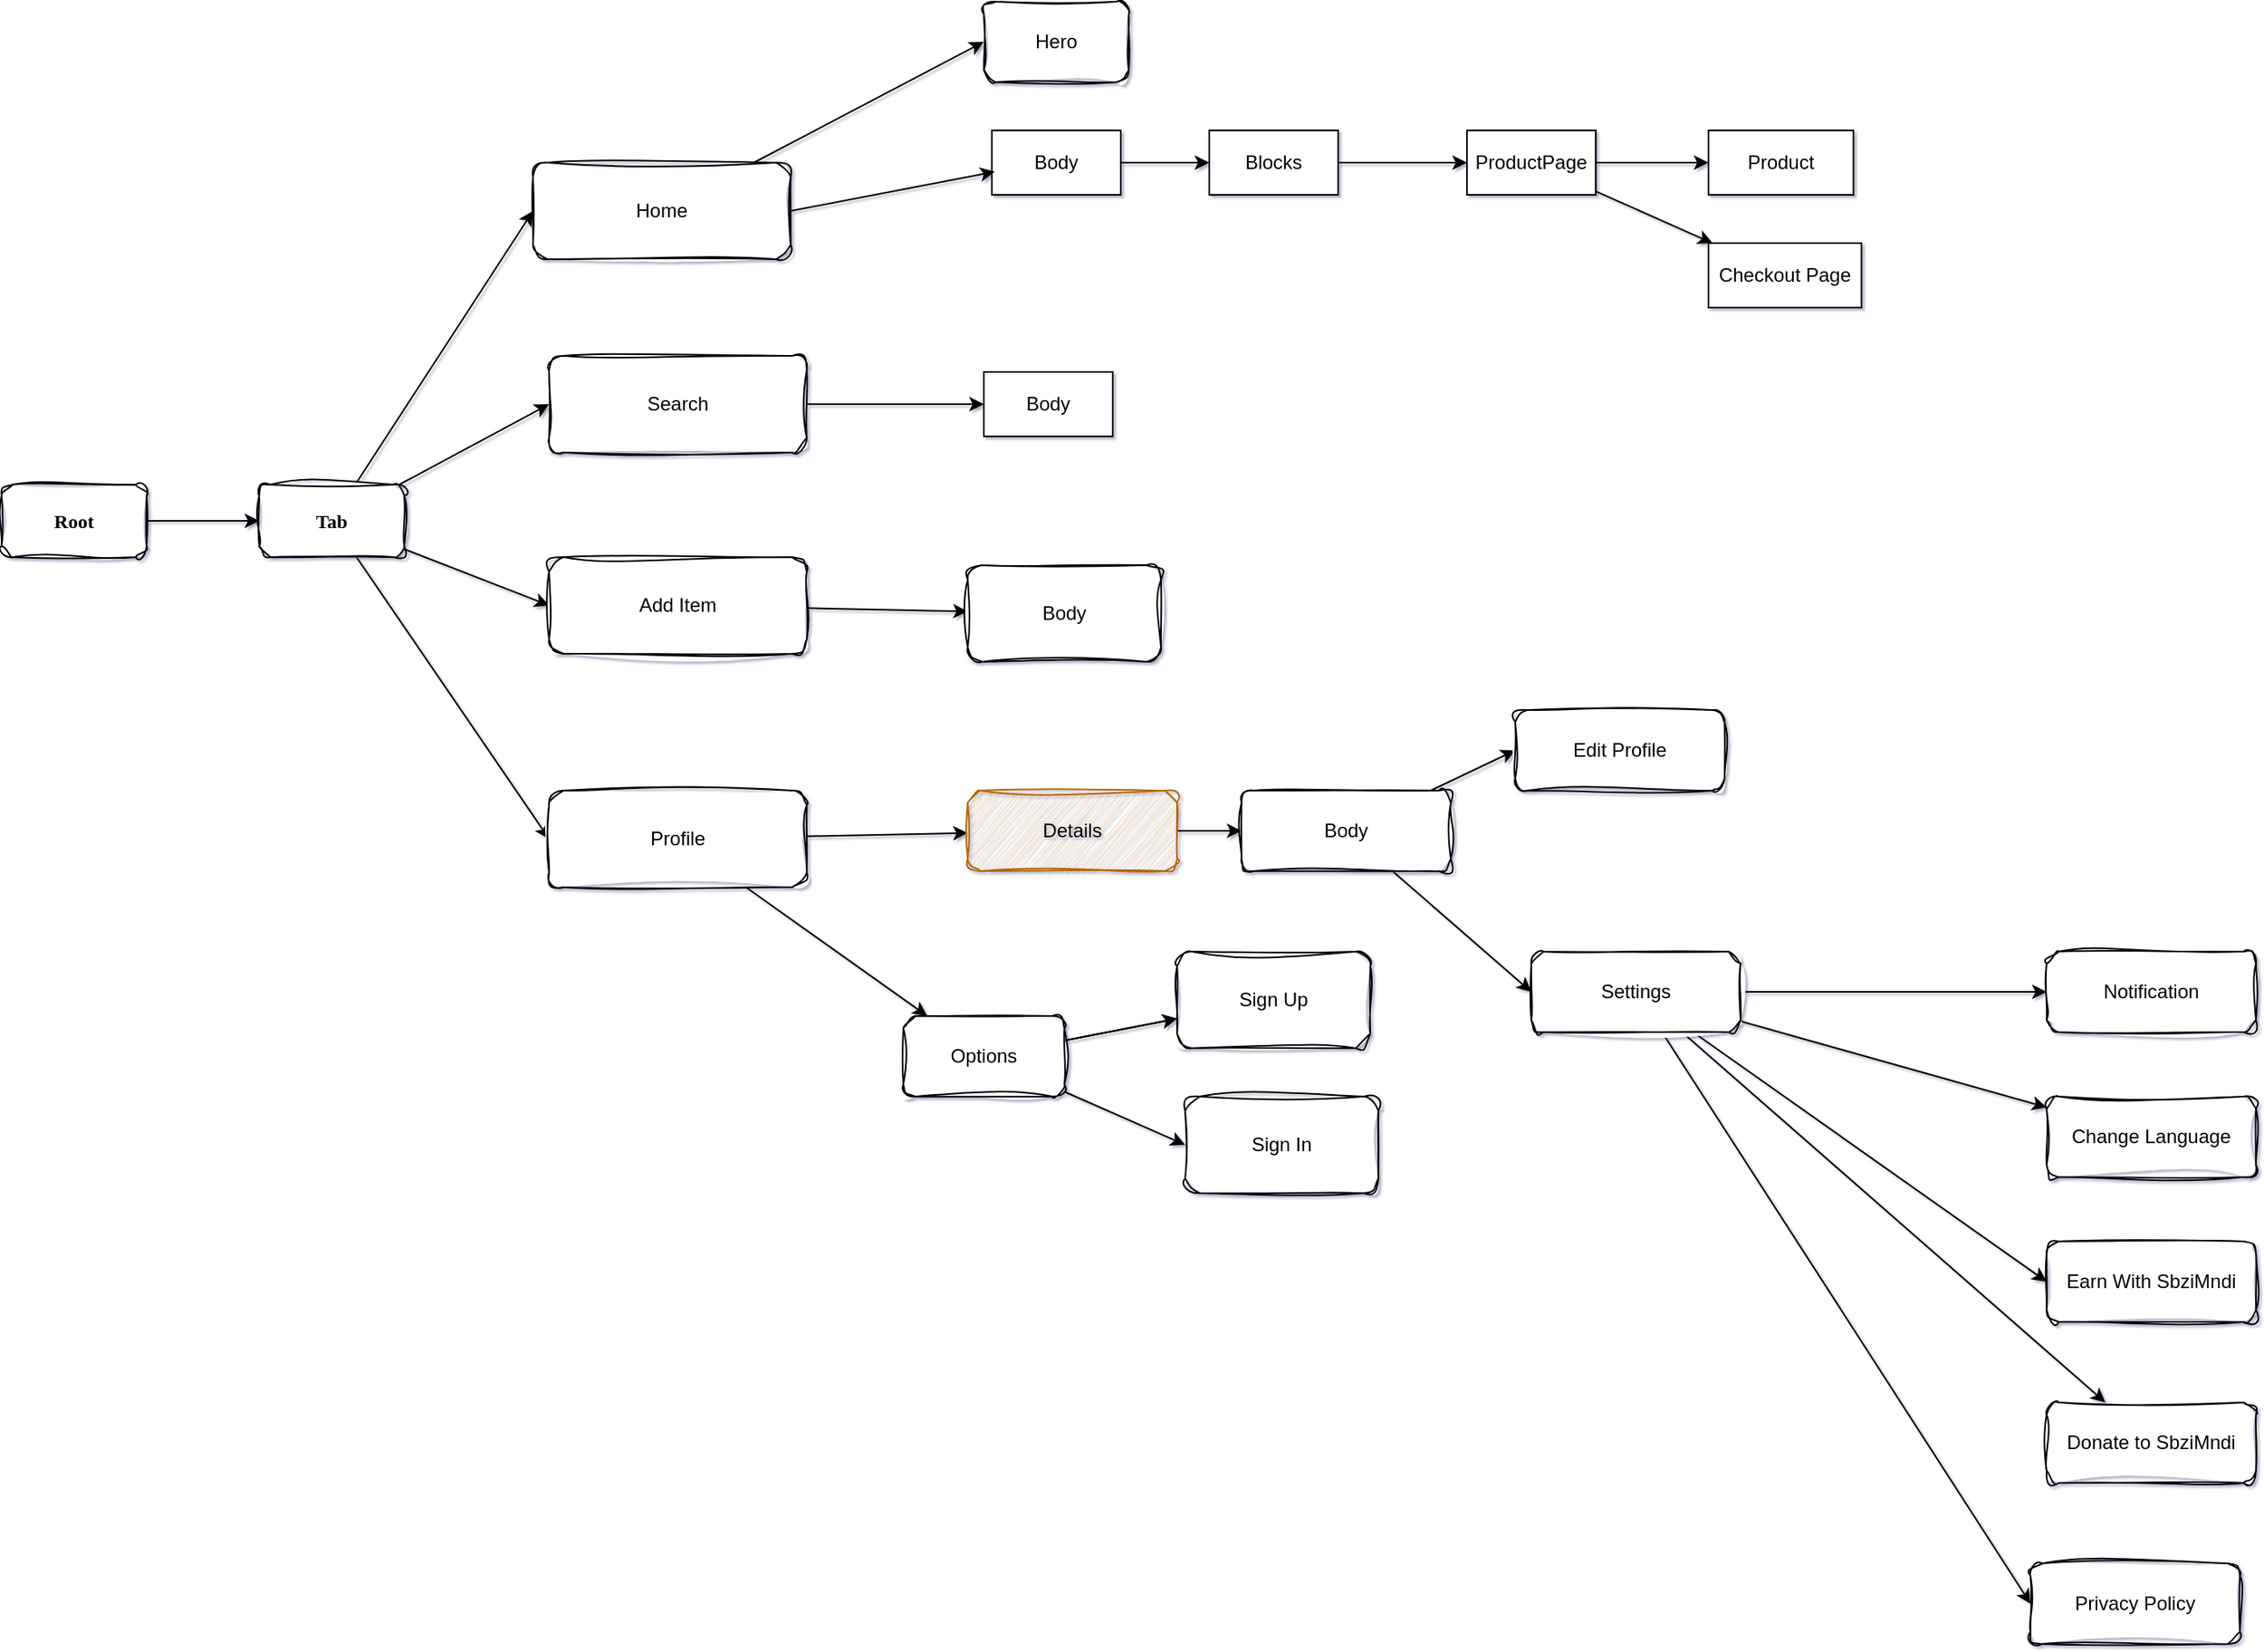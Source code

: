 <mxfile>
    <diagram id="7wUo8pGbPNGNPc805EKL" name="Page-1">
        <mxGraphModel dx="453" dy="392" grid="1" gridSize="10" guides="1" tooltips="1" connect="1" arrows="1" fold="1" page="1" pageScale="1" pageWidth="1100" pageHeight="850" background="light-dark(#FFFFFF,#474747)" math="0" shadow="1">
            <root>
                <mxCell id="0"/>
                <mxCell id="1" parent="0"/>
                <mxCell id="11" style="edgeStyle=none;html=1;entryX=0;entryY=0.5;entryDx=0;entryDy=0;" parent="1" source="2" target="7" edge="1">
                    <mxGeometry relative="1" as="geometry"/>
                </mxCell>
                <mxCell id="13" style="edgeStyle=none;html=1;entryX=0;entryY=0.5;entryDx=0;entryDy=0;" parent="1" source="2" target="6" edge="1">
                    <mxGeometry relative="1" as="geometry"/>
                </mxCell>
                <mxCell id="14" style="edgeStyle=none;html=1;entryX=0;entryY=0.5;entryDx=0;entryDy=0;" parent="1" source="2" target="5" edge="1">
                    <mxGeometry relative="1" as="geometry"/>
                </mxCell>
                <mxCell id="15" style="edgeStyle=none;html=1;entryX=0;entryY=0.5;entryDx=0;entryDy=0;" parent="1" source="2" target="4" edge="1">
                    <mxGeometry relative="1" as="geometry"/>
                </mxCell>
                <object label="&lt;b&gt;&lt;font face=&quot;Garamond&quot;&gt;Tab&lt;/font&gt;&lt;/b&gt;" Client="Client&#xa;" id="2">
                    <mxCell style="whiteSpace=wrap;html=1;sketch=1;curveFitting=1;jiggle=2;rounded=1;" parent="1" vertex="1">
                        <mxGeometry x="200" y="690" width="90" height="45" as="geometry"/>
                    </mxCell>
                </object>
                <mxCell id="19" style="edgeStyle=none;html=1;entryX=0;entryY=0.5;entryDx=0;entryDy=0;" parent="1" source="4" target="16" edge="1">
                    <mxGeometry relative="1" as="geometry"/>
                </mxCell>
                <object label="Home" Client="Client&#xa;" id="4">
                    <mxCell style="whiteSpace=wrap;html=1;sketch=1;curveFitting=1;jiggle=2;rounded=1;" parent="1" vertex="1">
                        <mxGeometry x="370" y="490" width="160" height="60" as="geometry"/>
                    </mxCell>
                </object>
                <mxCell id="24" style="edgeStyle=none;html=1;" parent="1" source="5" target="23" edge="1">
                    <mxGeometry relative="1" as="geometry"/>
                </mxCell>
                <object label="Search" Client="Client&#xa;" id="5">
                    <mxCell style="whiteSpace=wrap;html=1;sketch=1;curveFitting=1;jiggle=2;rounded=1;" parent="1" vertex="1">
                        <mxGeometry x="380" y="610" width="160" height="60" as="geometry"/>
                    </mxCell>
                </object>
                <mxCell id="26" value="" style="edgeStyle=none;html=1;" parent="1" source="6" target="25" edge="1">
                    <mxGeometry relative="1" as="geometry"/>
                </mxCell>
                <object label="Add Item" Client="Client&#xa;" id="6">
                    <mxCell style="whiteSpace=wrap;html=1;sketch=1;curveFitting=1;jiggle=2;rounded=1;" parent="1" vertex="1">
                        <mxGeometry x="380" y="735" width="160" height="60" as="geometry"/>
                    </mxCell>
                </object>
                <mxCell id="28" value="" style="edgeStyle=none;html=1;" parent="1" source="7" target="27" edge="1">
                    <mxGeometry relative="1" as="geometry"/>
                </mxCell>
                <mxCell id="30" value="" style="edgeStyle=none;html=1;" parent="1" source="7" target="29" edge="1">
                    <mxGeometry relative="1" as="geometry"/>
                </mxCell>
                <object label="Profile" Client="Client&#xa;" id="7">
                    <mxCell style="whiteSpace=wrap;html=1;sketch=1;curveFitting=1;jiggle=2;rounded=1;" parent="1" vertex="1">
                        <mxGeometry x="380" y="880" width="160" height="60" as="geometry"/>
                    </mxCell>
                </object>
                <object label="Hero" Client="Client&#xa;" id="16">
                    <mxCell style="whiteSpace=wrap;html=1;sketch=1;curveFitting=1;jiggle=2;rounded=1;" parent="1" vertex="1">
                        <mxGeometry x="650" y="390" width="90" height="50" as="geometry"/>
                    </mxCell>
                </object>
                <mxCell id="63" style="edgeStyle=none;html=1;" edge="1" parent="1" source="17" target="62">
                    <mxGeometry relative="1" as="geometry"/>
                </mxCell>
                <mxCell id="17" value="Body" style="whiteSpace=wrap;html=1;" parent="1" vertex="1">
                    <mxGeometry x="655" y="470" width="80" height="40" as="geometry"/>
                </mxCell>
                <mxCell id="18" style="edgeStyle=none;html=1;exitX=1;exitY=0.5;exitDx=0;exitDy=0;entryX=0.022;entryY=0.642;entryDx=0;entryDy=0;entryPerimeter=0;" parent="1" source="4" target="17" edge="1">
                    <mxGeometry relative="1" as="geometry"/>
                </mxCell>
                <mxCell id="60" style="edgeStyle=none;html=1;" parent="1" source="20" target="2" edge="1">
                    <mxGeometry relative="1" as="geometry"/>
                </mxCell>
                <object label="&lt;b&gt;&lt;font face=&quot;Garamond&quot;&gt;Root&lt;/font&gt;&lt;/b&gt;" Client="Client&#xa;" id="20">
                    <mxCell style="whiteSpace=wrap;html=1;sketch=1;curveFitting=1;jiggle=2;rounded=1;" parent="1" vertex="1">
                        <mxGeometry x="40" y="690" width="90" height="45" as="geometry"/>
                    </mxCell>
                </object>
                <mxCell id="23" value="Body" style="whiteSpace=wrap;html=1;" parent="1" vertex="1">
                    <mxGeometry x="650" y="620" width="80" height="40" as="geometry"/>
                </mxCell>
                <mxCell id="25" value="Body" style="whiteSpace=wrap;html=1;sketch=1;curveFitting=1;jiggle=2;rounded=1;" parent="1" vertex="1">
                    <mxGeometry x="640" y="740" width="120" height="60" as="geometry"/>
                </mxCell>
                <mxCell id="32" value="" style="edgeStyle=none;html=1;" parent="1" source="27" target="31" edge="1">
                    <mxGeometry relative="1" as="geometry"/>
                </mxCell>
                <mxCell id="33" value="" style="edgeStyle=none;html=1;" parent="1" source="27" target="31" edge="1">
                    <mxGeometry relative="1" as="geometry"/>
                </mxCell>
                <mxCell id="36" style="edgeStyle=none;html=1;entryX=0;entryY=0.5;entryDx=0;entryDy=0;" parent="1" source="27" target="34" edge="1">
                    <mxGeometry relative="1" as="geometry"/>
                </mxCell>
                <object label="Options" Client="Client&#xa;" id="27">
                    <mxCell style="whiteSpace=wrap;html=1;sketch=1;curveFitting=1;jiggle=2;rounded=1;" parent="1" vertex="1">
                        <mxGeometry x="600" y="1020" width="100" height="50" as="geometry"/>
                    </mxCell>
                </object>
                <mxCell id="38" style="edgeStyle=none;html=1;entryX=0;entryY=0.5;entryDx=0;entryDy=0;" parent="1" source="29" target="37" edge="1">
                    <mxGeometry relative="1" as="geometry"/>
                </mxCell>
                <mxCell id="29" value="Details" style="whiteSpace=wrap;html=1;sketch=1;curveFitting=1;jiggle=2;rounded=1;fillColor=#fad7ac;strokeColor=#b46504;" parent="1" vertex="1">
                    <mxGeometry x="640" y="880" width="130" height="50" as="geometry"/>
                </mxCell>
                <mxCell id="31" value="Sign Up" style="whiteSpace=wrap;html=1;sketch=1;curveFitting=1;jiggle=2;rounded=1;" parent="1" vertex="1">
                    <mxGeometry x="770" y="980" width="120" height="60" as="geometry"/>
                </mxCell>
                <mxCell id="34" value="Sign In" style="whiteSpace=wrap;html=1;sketch=1;curveFitting=1;jiggle=2;rounded=1;" parent="1" vertex="1">
                    <mxGeometry x="775" y="1070" width="120" height="60" as="geometry"/>
                </mxCell>
                <mxCell id="40" style="edgeStyle=none;html=1;entryX=0;entryY=0.5;entryDx=0;entryDy=0;" parent="1" source="37" target="39" edge="1">
                    <mxGeometry relative="1" as="geometry"/>
                </mxCell>
                <mxCell id="42" style="edgeStyle=none;html=1;entryX=0;entryY=0.5;entryDx=0;entryDy=0;" parent="1" source="37" target="41" edge="1">
                    <mxGeometry relative="1" as="geometry"/>
                </mxCell>
                <mxCell id="37" value="Body" style="whiteSpace=wrap;html=1;sketch=1;curveFitting=1;jiggle=2;rounded=1;" parent="1" vertex="1">
                    <mxGeometry x="810" y="880" width="130" height="50" as="geometry"/>
                </mxCell>
                <mxCell id="39" value="Edit Profile" style="whiteSpace=wrap;html=1;sketch=1;curveFitting=1;jiggle=2;rounded=1;" parent="1" vertex="1">
                    <mxGeometry x="980" y="830" width="130" height="50" as="geometry"/>
                </mxCell>
                <mxCell id="46" style="edgeStyle=none;html=1;" parent="1" source="41" target="45" edge="1">
                    <mxGeometry relative="1" as="geometry"/>
                </mxCell>
                <mxCell id="51" style="edgeStyle=none;html=1;entryX=0;entryY=0.5;entryDx=0;entryDy=0;" parent="1" source="41" target="50" edge="1">
                    <mxGeometry relative="1" as="geometry"/>
                </mxCell>
                <mxCell id="52" style="edgeStyle=none;html=1;" parent="1" source="41" target="49" edge="1">
                    <mxGeometry relative="1" as="geometry"/>
                </mxCell>
                <mxCell id="53" style="edgeStyle=none;html=1;entryX=0;entryY=0.5;entryDx=0;entryDy=0;" parent="1" source="41" target="47" edge="1">
                    <mxGeometry relative="1" as="geometry"/>
                </mxCell>
                <mxCell id="54" style="edgeStyle=none;html=1;entryX=0;entryY=0.5;entryDx=0;entryDy=0;" parent="1" source="41" target="48" edge="1">
                    <mxGeometry relative="1" as="geometry"/>
                </mxCell>
                <mxCell id="41" value="Settings" style="whiteSpace=wrap;html=1;sketch=1;curveFitting=1;jiggle=2;rounded=1;" parent="1" vertex="1">
                    <mxGeometry x="990" y="980" width="130" height="50" as="geometry"/>
                </mxCell>
                <mxCell id="45" value="Change Language" style="whiteSpace=wrap;html=1;sketch=1;curveFitting=1;jiggle=2;rounded=1;" parent="1" vertex="1">
                    <mxGeometry x="1310" y="1070" width="130" height="50" as="geometry"/>
                </mxCell>
                <mxCell id="47" value="Earn With SbziMndi" style="whiteSpace=wrap;html=1;sketch=1;curveFitting=1;jiggle=2;rounded=1;" parent="1" vertex="1">
                    <mxGeometry x="1310" y="1160" width="130" height="50" as="geometry"/>
                </mxCell>
                <mxCell id="48" value="Notification" style="whiteSpace=wrap;html=1;sketch=1;curveFitting=1;jiggle=2;rounded=1;" parent="1" vertex="1">
                    <mxGeometry x="1310" y="980" width="130" height="50" as="geometry"/>
                </mxCell>
                <mxCell id="49" value="Donate to SbziMndi" style="whiteSpace=wrap;html=1;sketch=1;curveFitting=1;jiggle=2;rounded=1;" parent="1" vertex="1">
                    <mxGeometry x="1310" y="1260" width="130" height="50" as="geometry"/>
                </mxCell>
                <mxCell id="50" value="Privacy Policy" style="whiteSpace=wrap;html=1;sketch=1;curveFitting=1;jiggle=2;rounded=1;" parent="1" vertex="1">
                    <mxGeometry x="1300" y="1360" width="130" height="50" as="geometry"/>
                </mxCell>
                <mxCell id="65" value="" style="edgeStyle=none;html=1;" edge="1" parent="1" source="62" target="64">
                    <mxGeometry relative="1" as="geometry"/>
                </mxCell>
                <mxCell id="62" value="Blocks" style="whiteSpace=wrap;html=1;" vertex="1" parent="1">
                    <mxGeometry x="790" y="470" width="80" height="40" as="geometry"/>
                </mxCell>
                <mxCell id="68" value="" style="edgeStyle=none;html=1;" edge="1" parent="1" source="64" target="67">
                    <mxGeometry relative="1" as="geometry"/>
                </mxCell>
                <mxCell id="70" value="" style="edgeStyle=none;html=1;" edge="1" parent="1" source="64" target="69">
                    <mxGeometry relative="1" as="geometry"/>
                </mxCell>
                <mxCell id="64" value="ProductPage" style="whiteSpace=wrap;html=1;" vertex="1" parent="1">
                    <mxGeometry x="950" y="470" width="80" height="40" as="geometry"/>
                </mxCell>
                <mxCell id="67" value="Product" style="whiteSpace=wrap;html=1;" vertex="1" parent="1">
                    <mxGeometry x="1100" y="470" width="90" height="40" as="geometry"/>
                </mxCell>
                <mxCell id="69" value="Checkout Page" style="whiteSpace=wrap;html=1;" vertex="1" parent="1">
                    <mxGeometry x="1100" y="540" width="95" height="40" as="geometry"/>
                </mxCell>
            </root>
        </mxGraphModel>
    </diagram>
</mxfile>